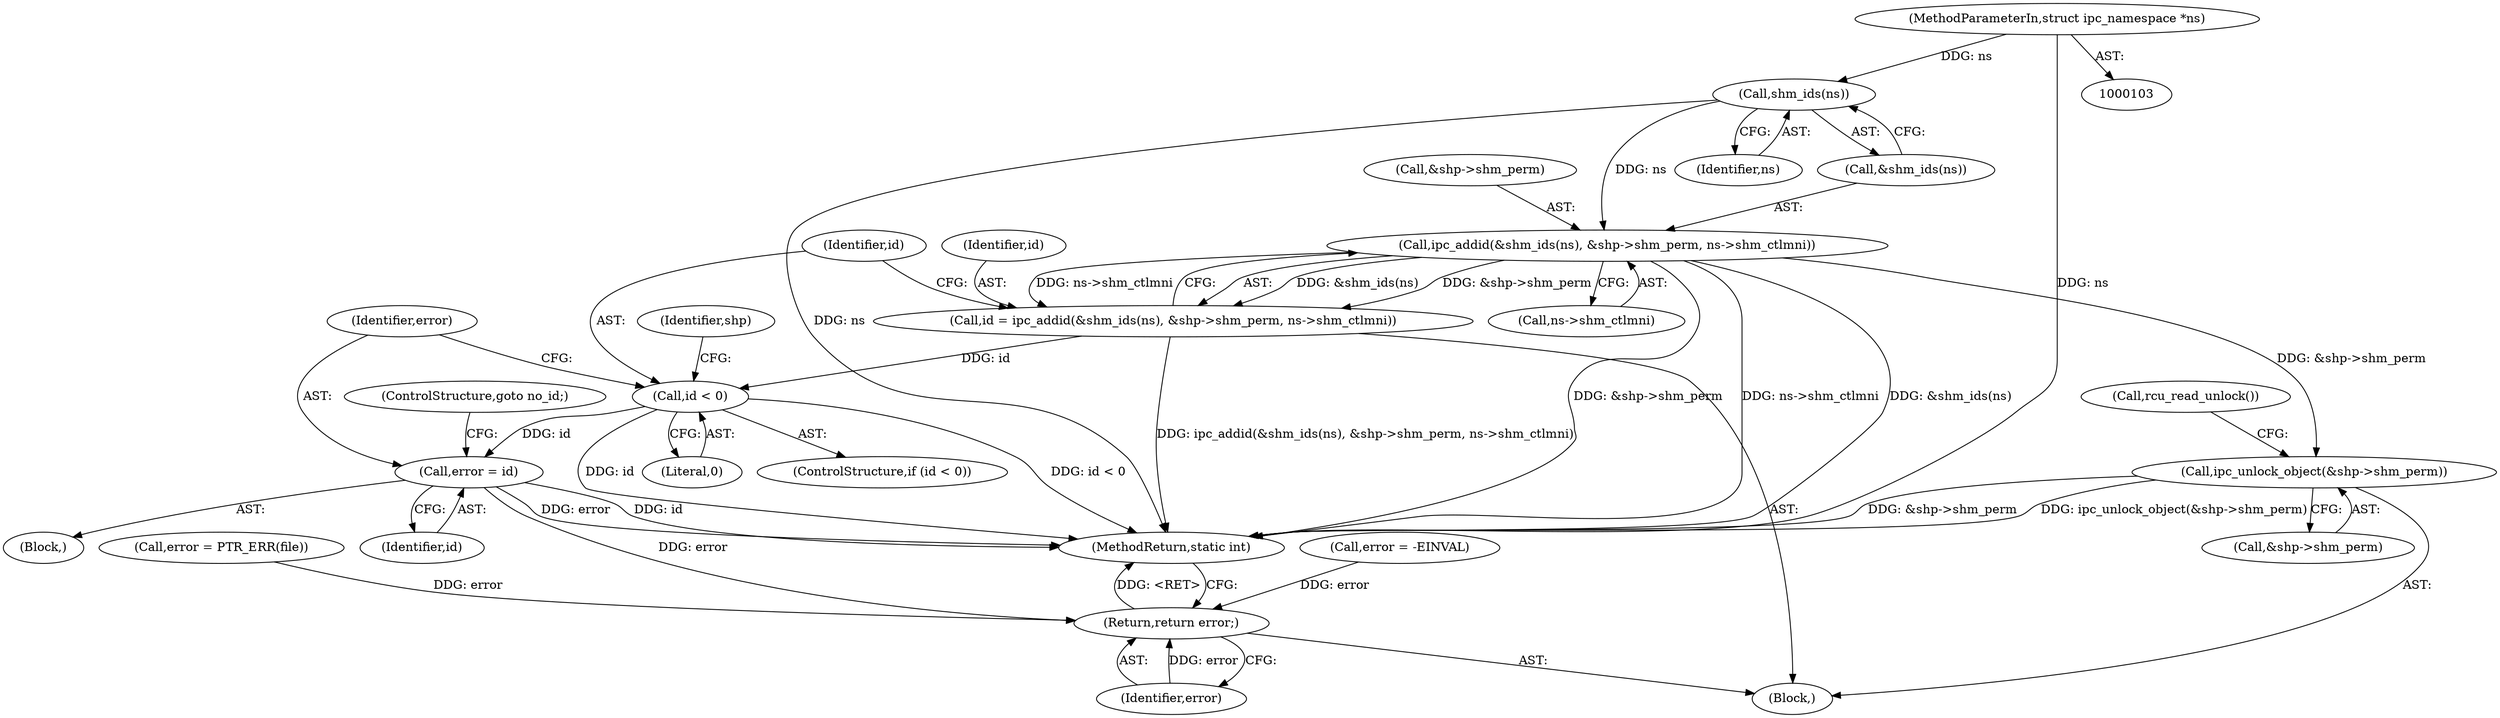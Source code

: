digraph "0_linux_b9a532277938798b53178d5a66af6e2915cb27cf_0@pointer" {
"1000374" [label="(Call,ipc_addid(&shm_ids(ns), &shp->shm_perm, ns->shm_ctlmni))"];
"1000376" [label="(Call,shm_ids(ns))"];
"1000104" [label="(MethodParameterIn,struct ipc_namespace *ns)"];
"1000372" [label="(Call,id = ipc_addid(&shm_ids(ns), &shp->shm_perm, ns->shm_ctlmni))"];
"1000386" [label="(Call,id < 0)"];
"1000390" [label="(Call,error = id)"];
"1000454" [label="(Return,return error;)"];
"1000427" [label="(Call,ipc_unlock_object(&shp->shm_perm))"];
"1000385" [label="(ControlStructure,if (id < 0))"];
"1000388" [label="(Literal,0)"];
"1000378" [label="(Call,&shp->shm_perm)"];
"1000455" [label="(Identifier,error)"];
"1000372" [label="(Call,id = ipc_addid(&shm_ids(ns), &shp->shm_perm, ns->shm_ctlmni))"];
"1000454" [label="(Return,return error;)"];
"1000389" [label="(Block,)"];
"1000390" [label="(Call,error = id)"];
"1000386" [label="(Call,id < 0)"];
"1000377" [label="(Identifier,ns)"];
"1000266" [label="(Call,error = -EINVAL)"];
"1000392" [label="(Identifier,id)"];
"1000397" [label="(Identifier,shp)"];
"1000374" [label="(Call,ipc_addid(&shm_ids(ns), &shp->shm_perm, ns->shm_ctlmni))"];
"1000428" [label="(Call,&shp->shm_perm)"];
"1000376" [label="(Call,shm_ids(ns))"];
"1000375" [label="(Call,&shm_ids(ns))"];
"1000382" [label="(Call,ns->shm_ctlmni)"];
"1000106" [label="(Block,)"];
"1000432" [label="(Call,rcu_read_unlock())"];
"1000387" [label="(Identifier,id)"];
"1000373" [label="(Identifier,id)"];
"1000319" [label="(Call,error = PTR_ERR(file))"];
"1000456" [label="(MethodReturn,static int)"];
"1000427" [label="(Call,ipc_unlock_object(&shp->shm_perm))"];
"1000393" [label="(ControlStructure,goto no_id;)"];
"1000104" [label="(MethodParameterIn,struct ipc_namespace *ns)"];
"1000391" [label="(Identifier,error)"];
"1000374" -> "1000372"  [label="AST: "];
"1000374" -> "1000382"  [label="CFG: "];
"1000375" -> "1000374"  [label="AST: "];
"1000378" -> "1000374"  [label="AST: "];
"1000382" -> "1000374"  [label="AST: "];
"1000372" -> "1000374"  [label="CFG: "];
"1000374" -> "1000456"  [label="DDG: &shm_ids(ns)"];
"1000374" -> "1000456"  [label="DDG: &shp->shm_perm"];
"1000374" -> "1000456"  [label="DDG: ns->shm_ctlmni"];
"1000374" -> "1000372"  [label="DDG: &shm_ids(ns)"];
"1000374" -> "1000372"  [label="DDG: &shp->shm_perm"];
"1000374" -> "1000372"  [label="DDG: ns->shm_ctlmni"];
"1000376" -> "1000374"  [label="DDG: ns"];
"1000374" -> "1000427"  [label="DDG: &shp->shm_perm"];
"1000376" -> "1000375"  [label="AST: "];
"1000376" -> "1000377"  [label="CFG: "];
"1000377" -> "1000376"  [label="AST: "];
"1000375" -> "1000376"  [label="CFG: "];
"1000376" -> "1000456"  [label="DDG: ns"];
"1000104" -> "1000376"  [label="DDG: ns"];
"1000104" -> "1000103"  [label="AST: "];
"1000104" -> "1000456"  [label="DDG: ns"];
"1000372" -> "1000106"  [label="AST: "];
"1000373" -> "1000372"  [label="AST: "];
"1000387" -> "1000372"  [label="CFG: "];
"1000372" -> "1000456"  [label="DDG: ipc_addid(&shm_ids(ns), &shp->shm_perm, ns->shm_ctlmni)"];
"1000372" -> "1000386"  [label="DDG: id"];
"1000386" -> "1000385"  [label="AST: "];
"1000386" -> "1000388"  [label="CFG: "];
"1000387" -> "1000386"  [label="AST: "];
"1000388" -> "1000386"  [label="AST: "];
"1000391" -> "1000386"  [label="CFG: "];
"1000397" -> "1000386"  [label="CFG: "];
"1000386" -> "1000456"  [label="DDG: id"];
"1000386" -> "1000456"  [label="DDG: id < 0"];
"1000386" -> "1000390"  [label="DDG: id"];
"1000390" -> "1000389"  [label="AST: "];
"1000390" -> "1000392"  [label="CFG: "];
"1000391" -> "1000390"  [label="AST: "];
"1000392" -> "1000390"  [label="AST: "];
"1000393" -> "1000390"  [label="CFG: "];
"1000390" -> "1000456"  [label="DDG: id"];
"1000390" -> "1000456"  [label="DDG: error"];
"1000390" -> "1000454"  [label="DDG: error"];
"1000454" -> "1000106"  [label="AST: "];
"1000454" -> "1000455"  [label="CFG: "];
"1000455" -> "1000454"  [label="AST: "];
"1000456" -> "1000454"  [label="CFG: "];
"1000454" -> "1000456"  [label="DDG: <RET>"];
"1000455" -> "1000454"  [label="DDG: error"];
"1000266" -> "1000454"  [label="DDG: error"];
"1000319" -> "1000454"  [label="DDG: error"];
"1000427" -> "1000106"  [label="AST: "];
"1000427" -> "1000428"  [label="CFG: "];
"1000428" -> "1000427"  [label="AST: "];
"1000432" -> "1000427"  [label="CFG: "];
"1000427" -> "1000456"  [label="DDG: &shp->shm_perm"];
"1000427" -> "1000456"  [label="DDG: ipc_unlock_object(&shp->shm_perm)"];
}
